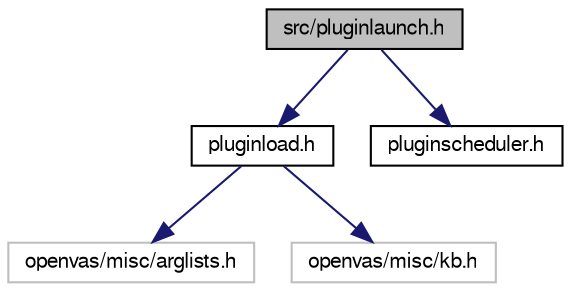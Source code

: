 digraph G
{
  bgcolor="transparent";
  edge [fontname="FreeSans",fontsize="10",labelfontname="FreeSans",labelfontsize="10"];
  node [fontname="FreeSans",fontsize="10",shape=record];
  Node1 [label="src/pluginlaunch.h",height=0.2,width=0.4,color="black", fillcolor="grey75", style="filled" fontcolor="black"];
  Node1 -> Node2 [color="midnightblue",fontsize="10",style="solid",fontname="FreeSans"];
  Node2 [label="pluginload.h",height=0.2,width=0.4,color="black",URL="$pluginload_8h.html"];
  Node2 -> Node3 [color="midnightblue",fontsize="10",style="solid",fontname="FreeSans"];
  Node3 [label="openvas/misc/arglists.h",height=0.2,width=0.4,color="grey75"];
  Node2 -> Node4 [color="midnightblue",fontsize="10",style="solid",fontname="FreeSans"];
  Node4 [label="openvas/misc/kb.h",height=0.2,width=0.4,color="grey75"];
  Node1 -> Node5 [color="midnightblue",fontsize="10",style="solid",fontname="FreeSans"];
  Node5 [label="pluginscheduler.h",height=0.2,width=0.4,color="black",URL="$pluginscheduler_8h.html"];
}
